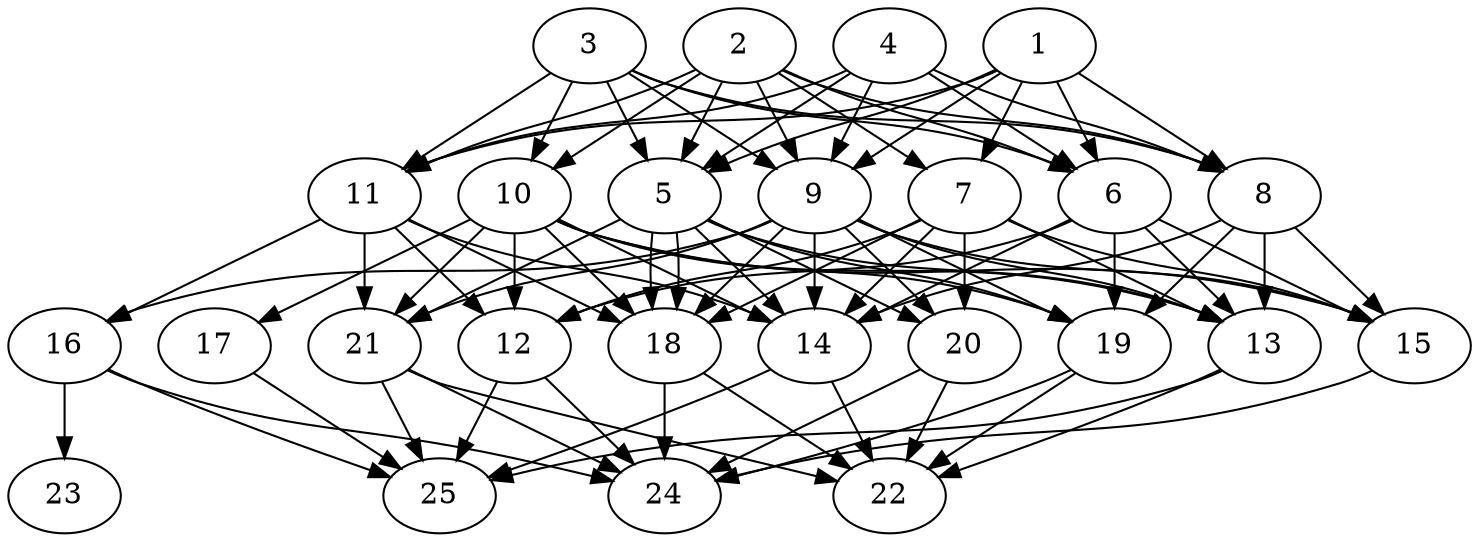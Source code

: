 // DAG automatically generated by daggen at Thu Oct  3 14:00:40 2019
// ./daggen --dot -n 25 --ccr 0.5 --fat 0.7 --regular 0.5 --density 0.9 --mindata 5242880 --maxdata 52428800 
digraph G {
  1 [size="16705536", alpha="0.11", expect_size="8352768"] 
  1 -> 5 [size ="8352768"]
  1 -> 6 [size ="8352768"]
  1 -> 7 [size ="8352768"]
  1 -> 8 [size ="8352768"]
  1 -> 9 [size ="8352768"]
  1 -> 11 [size ="8352768"]
  2 [size="38891520", alpha="0.11", expect_size="19445760"] 
  2 -> 5 [size ="19445760"]
  2 -> 6 [size ="19445760"]
  2 -> 7 [size ="19445760"]
  2 -> 8 [size ="19445760"]
  2 -> 9 [size ="19445760"]
  2 -> 10 [size ="19445760"]
  2 -> 11 [size ="19445760"]
  3 [size="92876800", alpha="0.04", expect_size="46438400"] 
  3 -> 5 [size ="46438400"]
  3 -> 6 [size ="46438400"]
  3 -> 8 [size ="46438400"]
  3 -> 9 [size ="46438400"]
  3 -> 10 [size ="46438400"]
  3 -> 11 [size ="46438400"]
  4 [size="43587584", alpha="0.02", expect_size="21793792"] 
  4 -> 5 [size ="21793792"]
  4 -> 6 [size ="21793792"]
  4 -> 8 [size ="21793792"]
  4 -> 9 [size ="21793792"]
  4 -> 11 [size ="21793792"]
  5 [size="32522240", alpha="0.02", expect_size="16261120"] 
  5 -> 13 [size ="16261120"]
  5 -> 14 [size ="16261120"]
  5 -> 18 [size ="16261120"]
  5 -> 18 [size ="16261120"]
  5 -> 19 [size ="16261120"]
  5 -> 20 [size ="16261120"]
  5 -> 21 [size ="16261120"]
  6 [size="69773312", alpha="0.08", expect_size="34886656"] 
  6 -> 12 [size ="34886656"]
  6 -> 13 [size ="34886656"]
  6 -> 14 [size ="34886656"]
  6 -> 15 [size ="34886656"]
  6 -> 19 [size ="34886656"]
  7 [size="20488192", alpha="0.09", expect_size="10244096"] 
  7 -> 12 [size ="10244096"]
  7 -> 13 [size ="10244096"]
  7 -> 14 [size ="10244096"]
  7 -> 15 [size ="10244096"]
  7 -> 18 [size ="10244096"]
  7 -> 20 [size ="10244096"]
  8 [size="37074944", alpha="0.02", expect_size="18537472"] 
  8 -> 13 [size ="18537472"]
  8 -> 14 [size ="18537472"]
  8 -> 15 [size ="18537472"]
  8 -> 19 [size ="18537472"]
  9 [size="90419200", alpha="0.03", expect_size="45209600"] 
  9 -> 13 [size ="45209600"]
  9 -> 14 [size ="45209600"]
  9 -> 15 [size ="45209600"]
  9 -> 16 [size ="45209600"]
  9 -> 18 [size ="45209600"]
  9 -> 19 [size ="45209600"]
  9 -> 20 [size ="45209600"]
  9 -> 21 [size ="45209600"]
  10 [size="95401984", alpha="0.16", expect_size="47700992"] 
  10 -> 12 [size ="47700992"]
  10 -> 13 [size ="47700992"]
  10 -> 14 [size ="47700992"]
  10 -> 15 [size ="47700992"]
  10 -> 17 [size ="47700992"]
  10 -> 18 [size ="47700992"]
  10 -> 19 [size ="47700992"]
  10 -> 21 [size ="47700992"]
  11 [size="82253824", alpha="0.02", expect_size="41126912"] 
  11 -> 12 [size ="41126912"]
  11 -> 14 [size ="41126912"]
  11 -> 16 [size ="41126912"]
  11 -> 18 [size ="41126912"]
  11 -> 21 [size ="41126912"]
  12 [size="39790592", alpha="0.20", expect_size="19895296"] 
  12 -> 24 [size ="19895296"]
  12 -> 25 [size ="19895296"]
  13 [size="92520448", alpha="0.08", expect_size="46260224"] 
  13 -> 22 [size ="46260224"]
  13 -> 25 [size ="46260224"]
  14 [size="16068608", alpha="0.10", expect_size="8034304"] 
  14 -> 22 [size ="8034304"]
  14 -> 25 [size ="8034304"]
  15 [size="24655872", alpha="0.19", expect_size="12327936"] 
  15 -> 24 [size ="12327936"]
  16 [size="33034240", alpha="0.17", expect_size="16517120"] 
  16 -> 23 [size ="16517120"]
  16 -> 24 [size ="16517120"]
  16 -> 25 [size ="16517120"]
  17 [size="71739392", alpha="0.13", expect_size="35869696"] 
  17 -> 25 [size ="35869696"]
  18 [size="17577984", alpha="0.09", expect_size="8788992"] 
  18 -> 22 [size ="8788992"]
  18 -> 24 [size ="8788992"]
  19 [size="24860672", alpha="0.02", expect_size="12430336"] 
  19 -> 22 [size ="12430336"]
  19 -> 24 [size ="12430336"]
  20 [size="37253120", alpha="0.01", expect_size="18626560"] 
  20 -> 22 [size ="18626560"]
  20 -> 24 [size ="18626560"]
  21 [size="18112512", alpha="0.01", expect_size="9056256"] 
  21 -> 22 [size ="9056256"]
  21 -> 24 [size ="9056256"]
  21 -> 25 [size ="9056256"]
  22 [size="29454336", alpha="0.07", expect_size="14727168"] 
  23 [size="27355136", alpha="0.11", expect_size="13677568"] 
  24 [size="63459328", alpha="0.02", expect_size="31729664"] 
  25 [size="15611904", alpha="0.18", expect_size="7805952"] 
}
